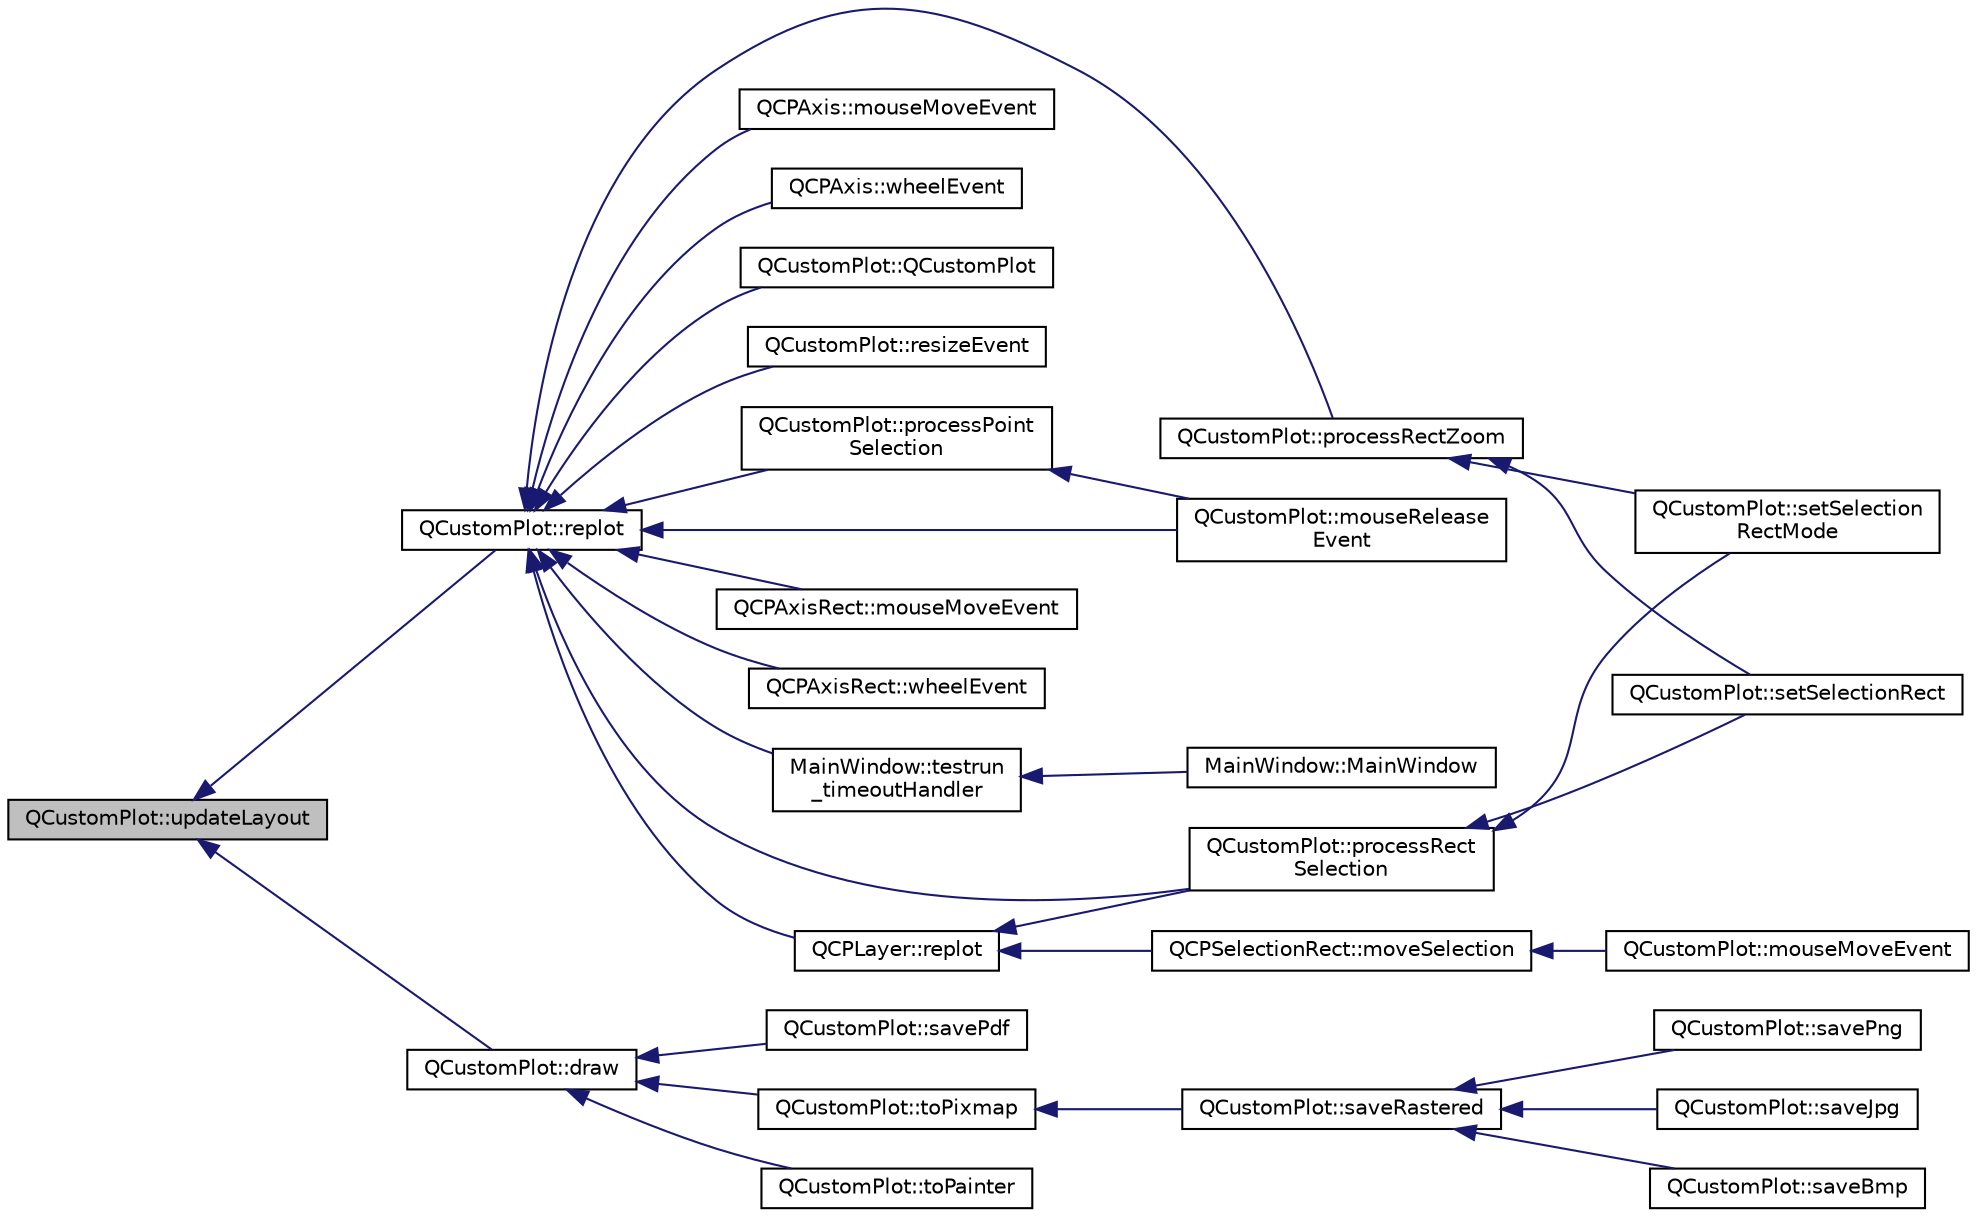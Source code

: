 digraph "QCustomPlot::updateLayout"
{
  edge [fontname="Helvetica",fontsize="10",labelfontname="Helvetica",labelfontsize="10"];
  node [fontname="Helvetica",fontsize="10",shape=record];
  rankdir="LR";
  Node1538 [label="QCustomPlot::updateLayout",height=0.2,width=0.4,color="black", fillcolor="grey75", style="filled", fontcolor="black"];
  Node1538 -> Node1539 [dir="back",color="midnightblue",fontsize="10",style="solid",fontname="Helvetica"];
  Node1539 [label="QCustomPlot::replot",height=0.2,width=0.4,color="black", fillcolor="white", style="filled",URL="$class_q_custom_plot.html#aa4bfe7d70dbe67e81d877819b75ab9af"];
  Node1539 -> Node1540 [dir="back",color="midnightblue",fontsize="10",style="solid",fontname="Helvetica"];
  Node1540 [label="MainWindow::testrun\l_timeoutHandler",height=0.2,width=0.4,color="black", fillcolor="white", style="filled",URL="$class_main_window.html#a9d9abd7a1b1373c715d72c2205088cd3",tooltip="Reakcja na timeout timera testowego. "];
  Node1540 -> Node1541 [dir="back",color="midnightblue",fontsize="10",style="solid",fontname="Helvetica"];
  Node1541 [label="MainWindow::MainWindow",height=0.2,width=0.4,color="black", fillcolor="white", style="filled",URL="$class_main_window.html#a996c5a2b6f77944776856f08ec30858d",tooltip="Konstruktor parametryczny klasy MainWindow. "];
  Node1539 -> Node1542 [dir="back",color="midnightblue",fontsize="10",style="solid",fontname="Helvetica"];
  Node1542 [label="QCPLayer::replot",height=0.2,width=0.4,color="black", fillcolor="white", style="filled",URL="$class_q_c_p_layer.html#adefd53b6db02f470151c416f42e37180"];
  Node1542 -> Node1543 [dir="back",color="midnightblue",fontsize="10",style="solid",fontname="Helvetica"];
  Node1543 [label="QCPSelectionRect::moveSelection",height=0.2,width=0.4,color="black", fillcolor="white", style="filled",URL="$class_q_c_p_selection_rect.html#a95c3f1700be2a6d7bba0fe56ece5fbb1"];
  Node1543 -> Node1544 [dir="back",color="midnightblue",fontsize="10",style="solid",fontname="Helvetica"];
  Node1544 [label="QCustomPlot::mouseMoveEvent",height=0.2,width=0.4,color="black", fillcolor="white", style="filled",URL="$class_q_custom_plot.html#ae7abdc93b26d2ad4632c1ab75ae5b46f"];
  Node1542 -> Node1545 [dir="back",color="midnightblue",fontsize="10",style="solid",fontname="Helvetica"];
  Node1545 [label="QCustomPlot::processRect\lSelection",height=0.2,width=0.4,color="black", fillcolor="white", style="filled",URL="$class_q_custom_plot.html#ac10849411e1d0e858ea7f29c8ade364c"];
  Node1545 -> Node1546 [dir="back",color="midnightblue",fontsize="10",style="solid",fontname="Helvetica"];
  Node1546 [label="QCustomPlot::setSelection\lRectMode",height=0.2,width=0.4,color="black", fillcolor="white", style="filled",URL="$class_q_custom_plot.html#a810ef958ebe84db661c7288b526c0deb"];
  Node1545 -> Node1547 [dir="back",color="midnightblue",fontsize="10",style="solid",fontname="Helvetica"];
  Node1547 [label="QCustomPlot::setSelectionRect",height=0.2,width=0.4,color="black", fillcolor="white", style="filled",URL="$class_q_custom_plot.html#a0c09f96df15faa4799ad7051bb16cf33"];
  Node1539 -> Node1548 [dir="back",color="midnightblue",fontsize="10",style="solid",fontname="Helvetica"];
  Node1548 [label="QCPAxis::mouseMoveEvent",height=0.2,width=0.4,color="black", fillcolor="white", style="filled",URL="$class_q_c_p_axis.html#a2a89a13440eec099fc2327c2672be0cd"];
  Node1539 -> Node1549 [dir="back",color="midnightblue",fontsize="10",style="solid",fontname="Helvetica"];
  Node1549 [label="QCPAxis::wheelEvent",height=0.2,width=0.4,color="black", fillcolor="white", style="filled",URL="$class_q_c_p_axis.html#a71643d27524a843230b5ba68085b3d9b"];
  Node1539 -> Node1550 [dir="back",color="midnightblue",fontsize="10",style="solid",fontname="Helvetica"];
  Node1550 [label="QCustomPlot::QCustomPlot",height=0.2,width=0.4,color="black", fillcolor="white", style="filled",URL="$class_q_custom_plot.html#a45b99626558651a6428b83972b0b34b8"];
  Node1539 -> Node1551 [dir="back",color="midnightblue",fontsize="10",style="solid",fontname="Helvetica"];
  Node1551 [label="QCustomPlot::resizeEvent",height=0.2,width=0.4,color="black", fillcolor="white", style="filled",URL="$class_q_custom_plot.html#af5b69dc6a431562ecdd1d0718bcbdf70"];
  Node1539 -> Node1552 [dir="back",color="midnightblue",fontsize="10",style="solid",fontname="Helvetica"];
  Node1552 [label="QCustomPlot::mouseRelease\lEvent",height=0.2,width=0.4,color="black", fillcolor="white", style="filled",URL="$class_q_custom_plot.html#adc24846f52199e5a9bc35c387a6ce68d"];
  Node1539 -> Node1545 [dir="back",color="midnightblue",fontsize="10",style="solid",fontname="Helvetica"];
  Node1539 -> Node1553 [dir="back",color="midnightblue",fontsize="10",style="solid",fontname="Helvetica"];
  Node1553 [label="QCustomPlot::processRectZoom",height=0.2,width=0.4,color="black", fillcolor="white", style="filled",URL="$class_q_custom_plot.html#a5508a207dcc279f316142f96d984bba3"];
  Node1553 -> Node1546 [dir="back",color="midnightblue",fontsize="10",style="solid",fontname="Helvetica"];
  Node1553 -> Node1547 [dir="back",color="midnightblue",fontsize="10",style="solid",fontname="Helvetica"];
  Node1539 -> Node1554 [dir="back",color="midnightblue",fontsize="10",style="solid",fontname="Helvetica"];
  Node1554 [label="QCustomPlot::processPoint\lSelection",height=0.2,width=0.4,color="black", fillcolor="white", style="filled",URL="$class_q_custom_plot.html#ac13c10fff6613e3e80e13c787b010838"];
  Node1554 -> Node1552 [dir="back",color="midnightblue",fontsize="10",style="solid",fontname="Helvetica"];
  Node1539 -> Node1555 [dir="back",color="midnightblue",fontsize="10",style="solid",fontname="Helvetica"];
  Node1555 [label="QCPAxisRect::mouseMoveEvent",height=0.2,width=0.4,color="black", fillcolor="white", style="filled",URL="$class_q_c_p_axis_rect.html#a9cd27ad8c5cfb49aefd9dbb30def4beb"];
  Node1539 -> Node1556 [dir="back",color="midnightblue",fontsize="10",style="solid",fontname="Helvetica"];
  Node1556 [label="QCPAxisRect::wheelEvent",height=0.2,width=0.4,color="black", fillcolor="white", style="filled",URL="$class_q_c_p_axis_rect.html#a93eeaa0c127d6d6fe8171b2455080262"];
  Node1538 -> Node1557 [dir="back",color="midnightblue",fontsize="10",style="solid",fontname="Helvetica"];
  Node1557 [label="QCustomPlot::draw",height=0.2,width=0.4,color="black", fillcolor="white", style="filled",URL="$class_q_custom_plot.html#ad7a7d878bf050f101a43008e7d8fdb52"];
  Node1557 -> Node1558 [dir="back",color="midnightblue",fontsize="10",style="solid",fontname="Helvetica"];
  Node1558 [label="QCustomPlot::savePdf",height=0.2,width=0.4,color="black", fillcolor="white", style="filled",URL="$class_q_custom_plot.html#ad5acd34f6b39c3516887d7e54fec2412"];
  Node1557 -> Node1559 [dir="back",color="midnightblue",fontsize="10",style="solid",fontname="Helvetica"];
  Node1559 [label="QCustomPlot::toPixmap",height=0.2,width=0.4,color="black", fillcolor="white", style="filled",URL="$class_q_custom_plot.html#aabb974d71ce96c137dc04eb6eab844fe"];
  Node1559 -> Node1560 [dir="back",color="midnightblue",fontsize="10",style="solid",fontname="Helvetica"];
  Node1560 [label="QCustomPlot::saveRastered",height=0.2,width=0.4,color="black", fillcolor="white", style="filled",URL="$class_q_custom_plot.html#ad7723ce2edfa270632ef42b03a444352"];
  Node1560 -> Node1561 [dir="back",color="midnightblue",fontsize="10",style="solid",fontname="Helvetica"];
  Node1561 [label="QCustomPlot::savePng",height=0.2,width=0.4,color="black", fillcolor="white", style="filled",URL="$class_q_custom_plot.html#ac92cc9256d12f354b40a4be4600b5fb9"];
  Node1560 -> Node1562 [dir="back",color="midnightblue",fontsize="10",style="solid",fontname="Helvetica"];
  Node1562 [label="QCustomPlot::saveJpg",height=0.2,width=0.4,color="black", fillcolor="white", style="filled",URL="$class_q_custom_plot.html#a76f0d278e630a711fa6f48048cfd83e4"];
  Node1560 -> Node1563 [dir="back",color="midnightblue",fontsize="10",style="solid",fontname="Helvetica"];
  Node1563 [label="QCustomPlot::saveBmp",height=0.2,width=0.4,color="black", fillcolor="white", style="filled",URL="$class_q_custom_plot.html#ae3a86ed0795670e50afa21759d4fa13d"];
  Node1557 -> Node1564 [dir="back",color="midnightblue",fontsize="10",style="solid",fontname="Helvetica"];
  Node1564 [label="QCustomPlot::toPainter",height=0.2,width=0.4,color="black", fillcolor="white", style="filled",URL="$class_q_custom_plot.html#a1be68d5c0f1e086d6374d1340a193fb9"];
}
